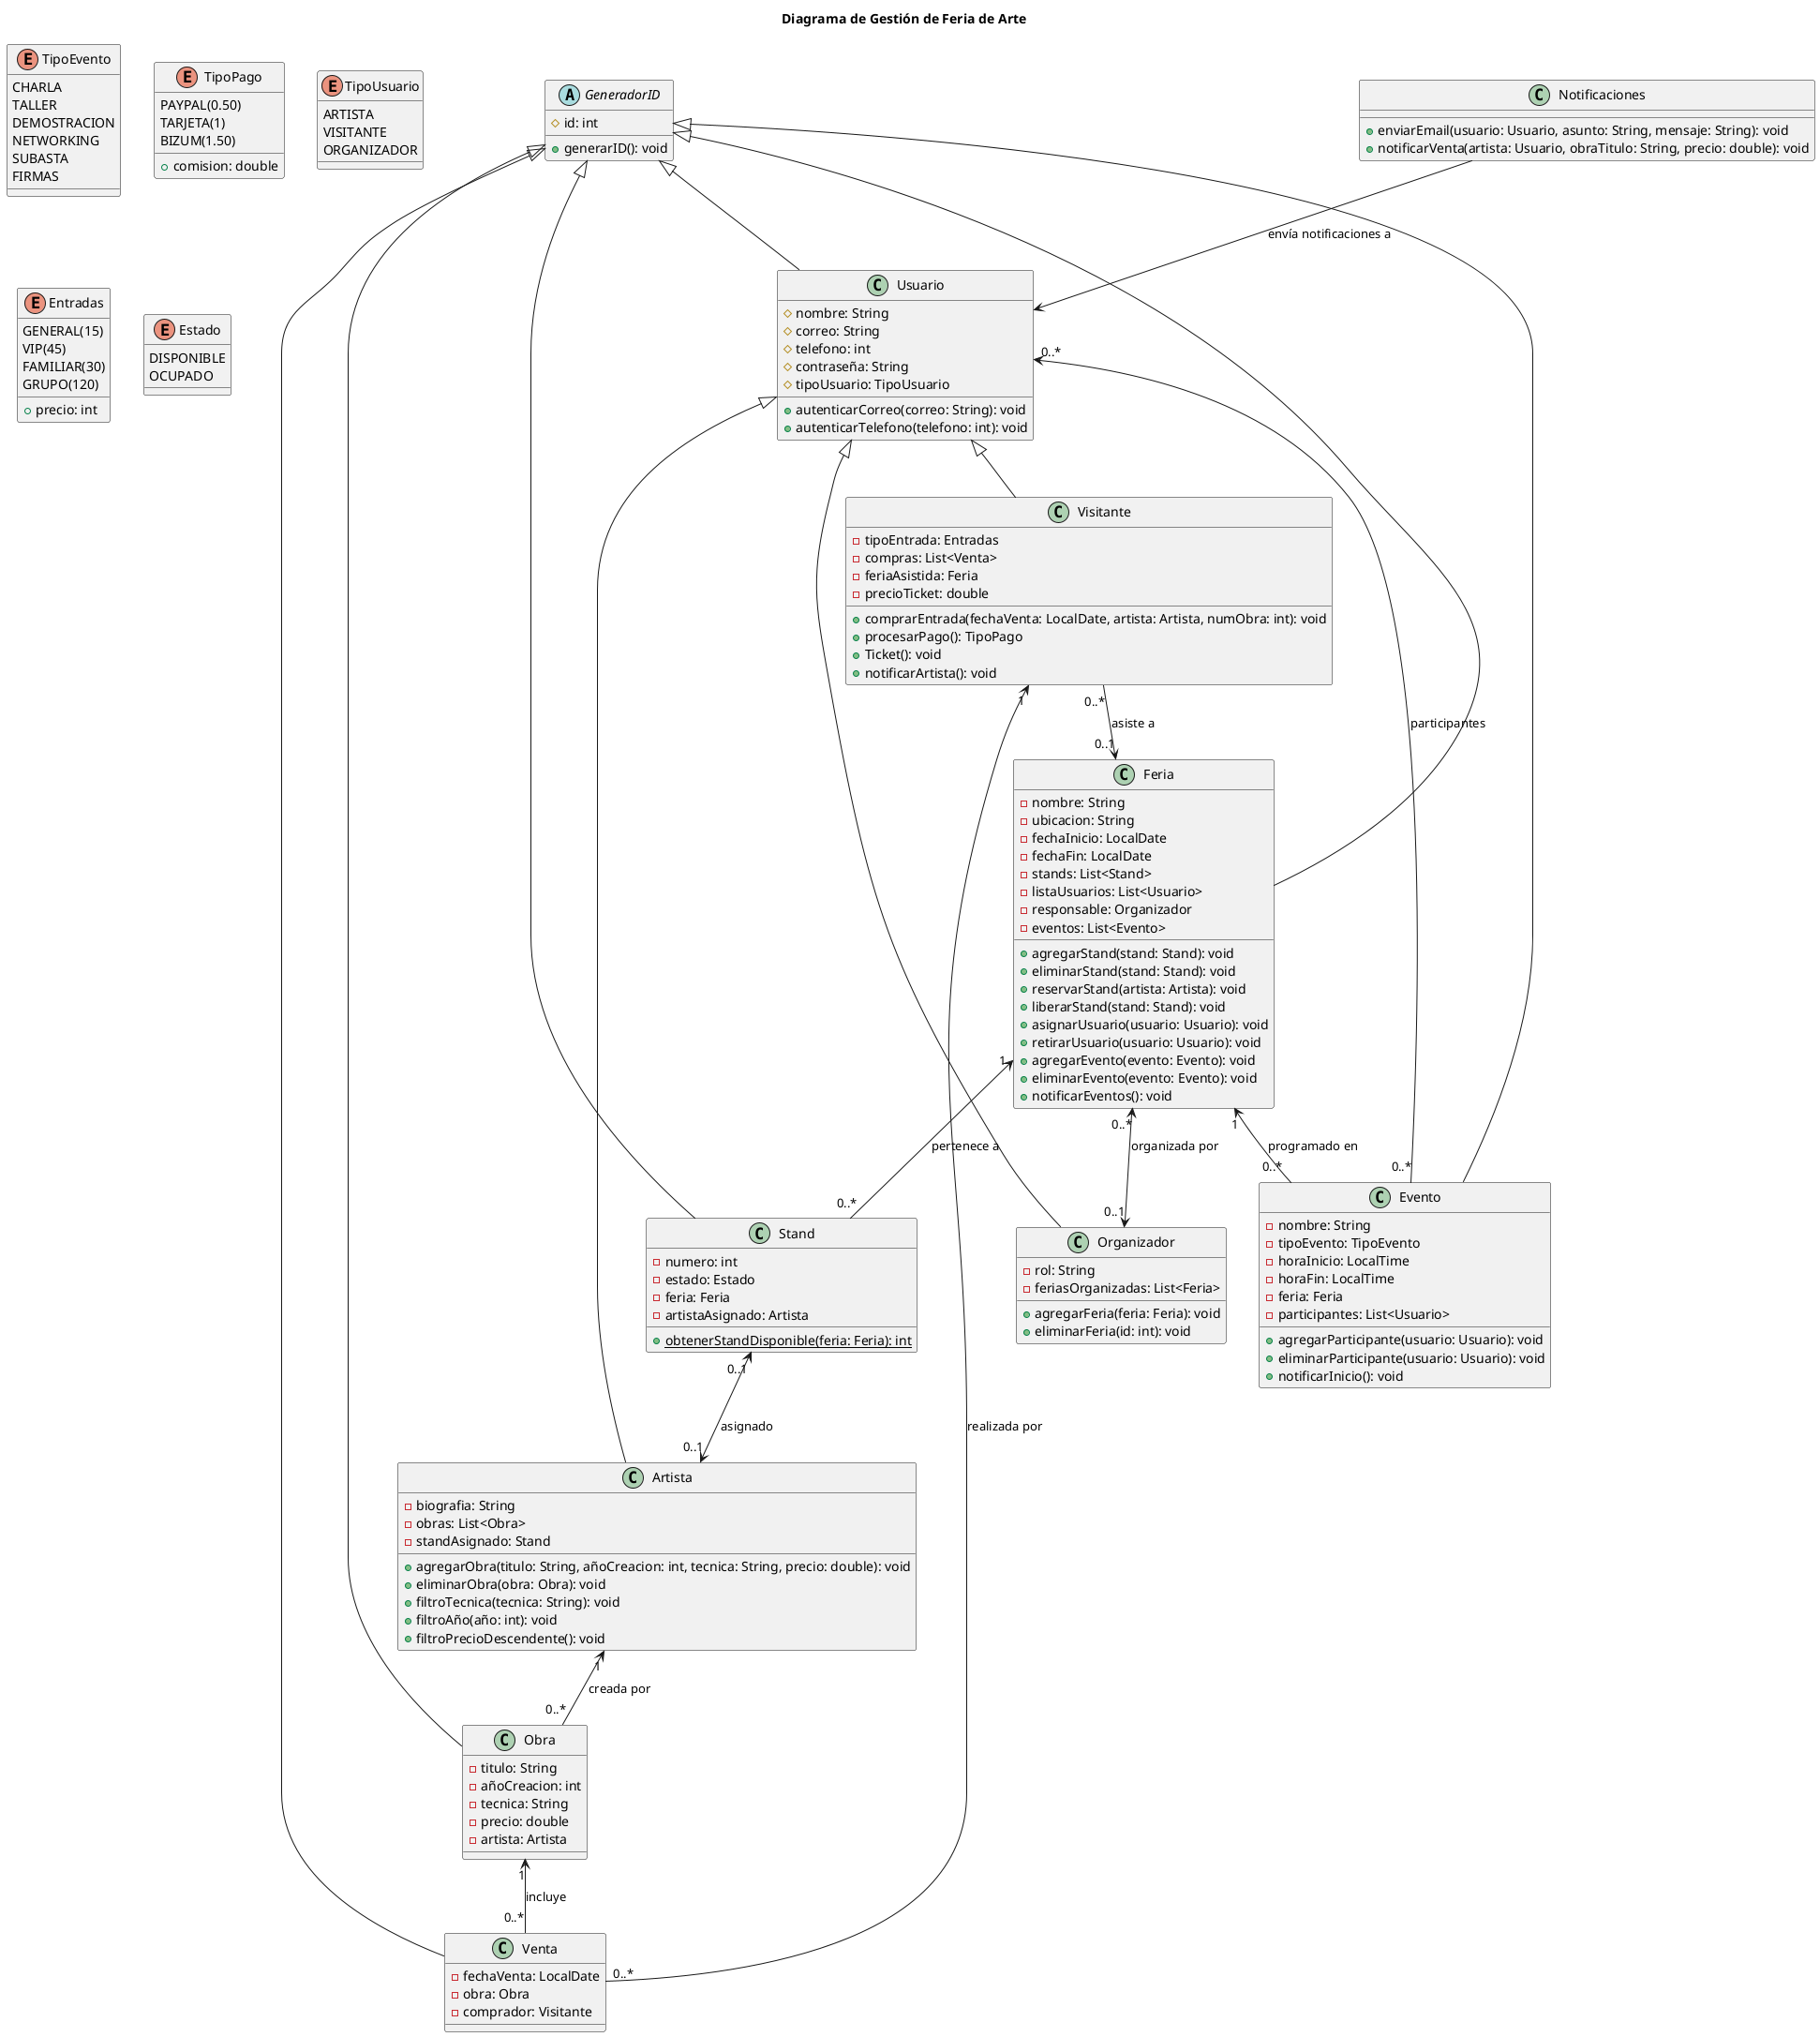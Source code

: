@startuml
title Diagrama de Gestión de Feria de Arte

' ========== ENUMS ==========
enum TipoEvento {
    CHARLA
    TALLER
    DEMOSTRACION
    NETWORKING
    SUBASTA
    FIRMAS
}

enum TipoPago {
    PAYPAL(0.50)
    TARJETA(1)
    BIZUM(1.50)
    __
    + comision: double
}

enum TipoUsuario {
    ARTISTA
    VISITANTE
    ORGANIZADOR
}

enum Entradas {
    GENERAL(15)
    VIP(45)
    FAMILIAR(30)
    GRUPO(120)
    __
    + precio: int
}

enum Estado {
    DISPONIBLE
    OCUPADO
}

' ========== CLASES ABSTRACTAS ==========
abstract class GeneradorID {
    # id: int
    + generarID(): void
}

' ========== ENTIDADES PRINCIPALES ==========
class Usuario {
    # nombre: String
    # correo: String
    # telefono: int
    # contraseña: String
    # tipoUsuario: TipoUsuario
    + autenticarCorreo(correo: String): void
    + autenticarTelefono(telefono: int): void
}

class Artista {
    - biografia: String
    - obras: List<Obra>
    - standAsignado: Stand
    + agregarObra(titulo: String, añoCreacion: int, tecnica: String, precio: double): void
    + eliminarObra(obra: Obra): void
    + filtroTecnica(tecnica: String): void
    + filtroAño(año: int): void
    + filtroPrecioDescendente(): void
}

class Organizador {
    - rol: String
    - feriasOrganizadas: List<Feria>
    + agregarFeria(feria: Feria): void
    + eliminarFeria(id: int): void
}

class Visitante {
    - tipoEntrada: Entradas
    - compras: List<Venta>
    - feriaAsistida: Feria
    - precioTicket: double
    + comprarEntrada(fechaVenta: LocalDate, artista: Artista, numObra: int): void
    + procesarPago(): TipoPago
    + Ticket(): void
    + notificarArtista(): void
}

class Feria {
    - nombre: String
    - ubicacion: String
    - fechaInicio: LocalDate
    - fechaFin: LocalDate
    - stands: List<Stand>
    - listaUsuarios: List<Usuario>
    - responsable: Organizador
    - eventos: List<Evento>
    + agregarStand(stand: Stand): void
    + eliminarStand(stand: Stand): void
    + reservarStand(artista: Artista): void
    + liberarStand(stand: Stand): void
    + asignarUsuario(usuario: Usuario): void
    + retirarUsuario(usuario: Usuario): void
    + agregarEvento(evento: Evento): void
    + eliminarEvento(evento: Evento): void
    + notificarEventos(): void
}

class Stand {
    - numero: int
    - estado: Estado
    - feria: Feria
    - artistaAsignado: Artista
    + {static} obtenerStandDisponible(feria: Feria): int
}

class Obra {
    - titulo: String
    - añoCreacion: int
    - tecnica: String
    - precio: double
    - artista: Artista
}

class Evento {
    - nombre: String
    - tipoEvento: TipoEvento
    - horaInicio: LocalTime
    - horaFin: LocalTime
    - feria: Feria
    - participantes: List<Usuario>
    + agregarParticipante(usuario: Usuario): void
    + eliminarParticipante(usuario: Usuario): void
    + notificarInicio(): void
}

class Venta {
    - fechaVenta: LocalDate
    - obra: Obra
    - comprador: Visitante
}

class Notificaciones {
    {static}
    + enviarEmail(usuario: Usuario, asunto: String, mensaje: String): void
    + notificarVenta(artista: Usuario, obraTitulo: String, precio: double): void
}

' ========== HERENCIAS ==========
GeneradorID <|-- Usuario
GeneradorID <|-- Feria
GeneradorID <|-- Stand
GeneradorID <|-- Obra
GeneradorID <|-- Evento
GeneradorID <|-- Venta

Usuario <|-- Artista
Usuario <|-- Organizador
Usuario <|-- Visitante

' ========== RELACIONES ==========
Stand "0..1" <--> "0..1" Artista : asignado
Artista "1" <-- "0..*" Obra : "creada por"
Feria "0..*" <--> "0..1" Organizador : "organizada por"
Feria "1" <-- "0..*" Stand : "pertenece a"
Visitante "0..*" --> "0..1" Feria : "asiste a"
Visitante "1" <-- "0..*" Venta : "realizada por"
Obra "1" <-- "0..*" Venta : "incluye"
Feria "1" <-- "0..*" Evento : "programado en"
Evento "0..*" --> "0..*" Usuario : "participantes"
Notificaciones --> Usuario : "envía notificaciones a"

@enduml